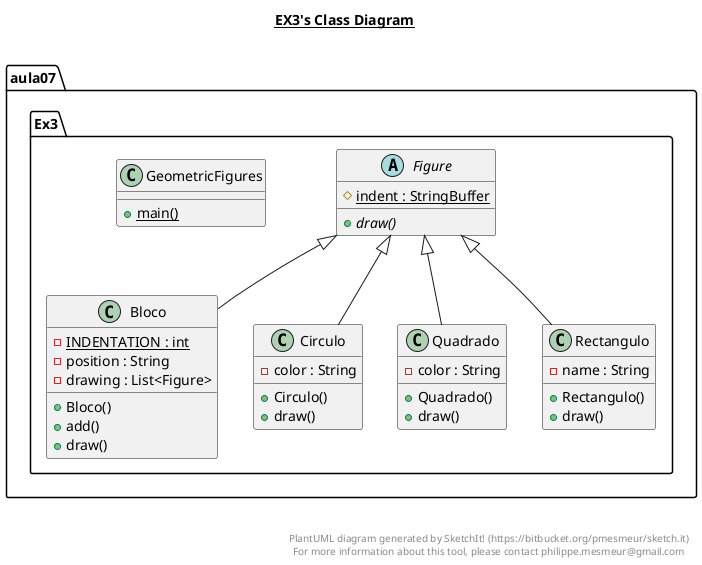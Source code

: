 @startuml

title __EX3's Class Diagram__\n

  package aula07.Ex3 {
    class Bloco {
        {static} - INDENTATION : int
        - position : String
        - drawing : List<Figure>
        + Bloco()
        + add()
        + draw()
    }
  }
  

  package aula07.Ex3 {
    class Circulo {
        - color : String
        + Circulo()
        + draw()
    }
  }
  

  package aula07.Ex3 {
    abstract class Figure {
        {static} # indent : StringBuffer
        {abstract} + draw()
    }
  }
  

  package aula07.Ex3 {
    class GeometricFigures {
        {static} + main()
    }
  }
  

  package aula07.Ex3 {
    class Quadrado {
        - color : String
        + Quadrado()
        + draw()
    }
  }
  

  package aula07.Ex3 {
    class Rectangulo {
        - name : String
        + Rectangulo()
        + draw()
    }
  }
  

  Bloco -up-|> Figure
  Circulo -up-|> Figure
  Quadrado -up-|> Figure
  Rectangulo -up-|> Figure


right footer


PlantUML diagram generated by SketchIt! (https://bitbucket.org/pmesmeur/sketch.it)
For more information about this tool, please contact philippe.mesmeur@gmail.com
endfooter

@enduml
